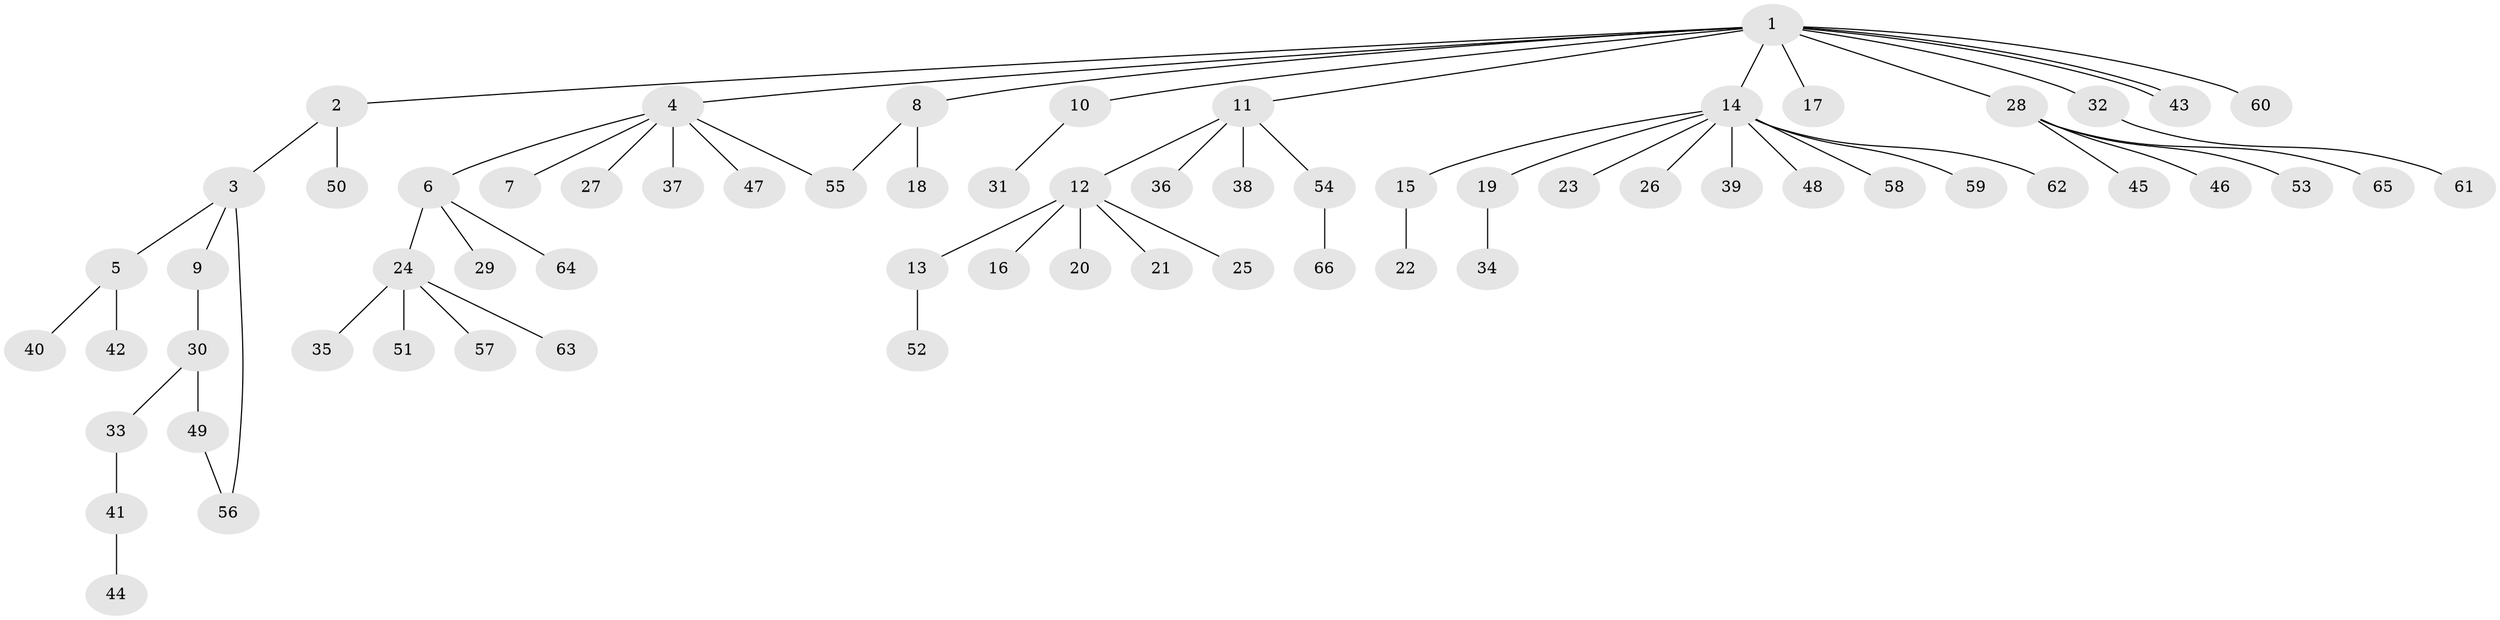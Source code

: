 // Generated by graph-tools (version 1.1) at 2025/01/03/09/25 03:01:44]
// undirected, 66 vertices, 68 edges
graph export_dot {
graph [start="1"]
  node [color=gray90,style=filled];
  1;
  2;
  3;
  4;
  5;
  6;
  7;
  8;
  9;
  10;
  11;
  12;
  13;
  14;
  15;
  16;
  17;
  18;
  19;
  20;
  21;
  22;
  23;
  24;
  25;
  26;
  27;
  28;
  29;
  30;
  31;
  32;
  33;
  34;
  35;
  36;
  37;
  38;
  39;
  40;
  41;
  42;
  43;
  44;
  45;
  46;
  47;
  48;
  49;
  50;
  51;
  52;
  53;
  54;
  55;
  56;
  57;
  58;
  59;
  60;
  61;
  62;
  63;
  64;
  65;
  66;
  1 -- 2;
  1 -- 4;
  1 -- 8;
  1 -- 10;
  1 -- 11;
  1 -- 14;
  1 -- 17;
  1 -- 28;
  1 -- 32;
  1 -- 43;
  1 -- 43;
  1 -- 60;
  2 -- 3;
  2 -- 50;
  3 -- 5;
  3 -- 9;
  3 -- 56;
  4 -- 6;
  4 -- 7;
  4 -- 27;
  4 -- 37;
  4 -- 47;
  4 -- 55;
  5 -- 40;
  5 -- 42;
  6 -- 24;
  6 -- 29;
  6 -- 64;
  8 -- 18;
  8 -- 55;
  9 -- 30;
  10 -- 31;
  11 -- 12;
  11 -- 36;
  11 -- 38;
  11 -- 54;
  12 -- 13;
  12 -- 16;
  12 -- 20;
  12 -- 21;
  12 -- 25;
  13 -- 52;
  14 -- 15;
  14 -- 19;
  14 -- 23;
  14 -- 26;
  14 -- 39;
  14 -- 48;
  14 -- 58;
  14 -- 59;
  14 -- 62;
  15 -- 22;
  19 -- 34;
  24 -- 35;
  24 -- 51;
  24 -- 57;
  24 -- 63;
  28 -- 45;
  28 -- 46;
  28 -- 53;
  28 -- 65;
  30 -- 33;
  30 -- 49;
  32 -- 61;
  33 -- 41;
  41 -- 44;
  49 -- 56;
  54 -- 66;
}
